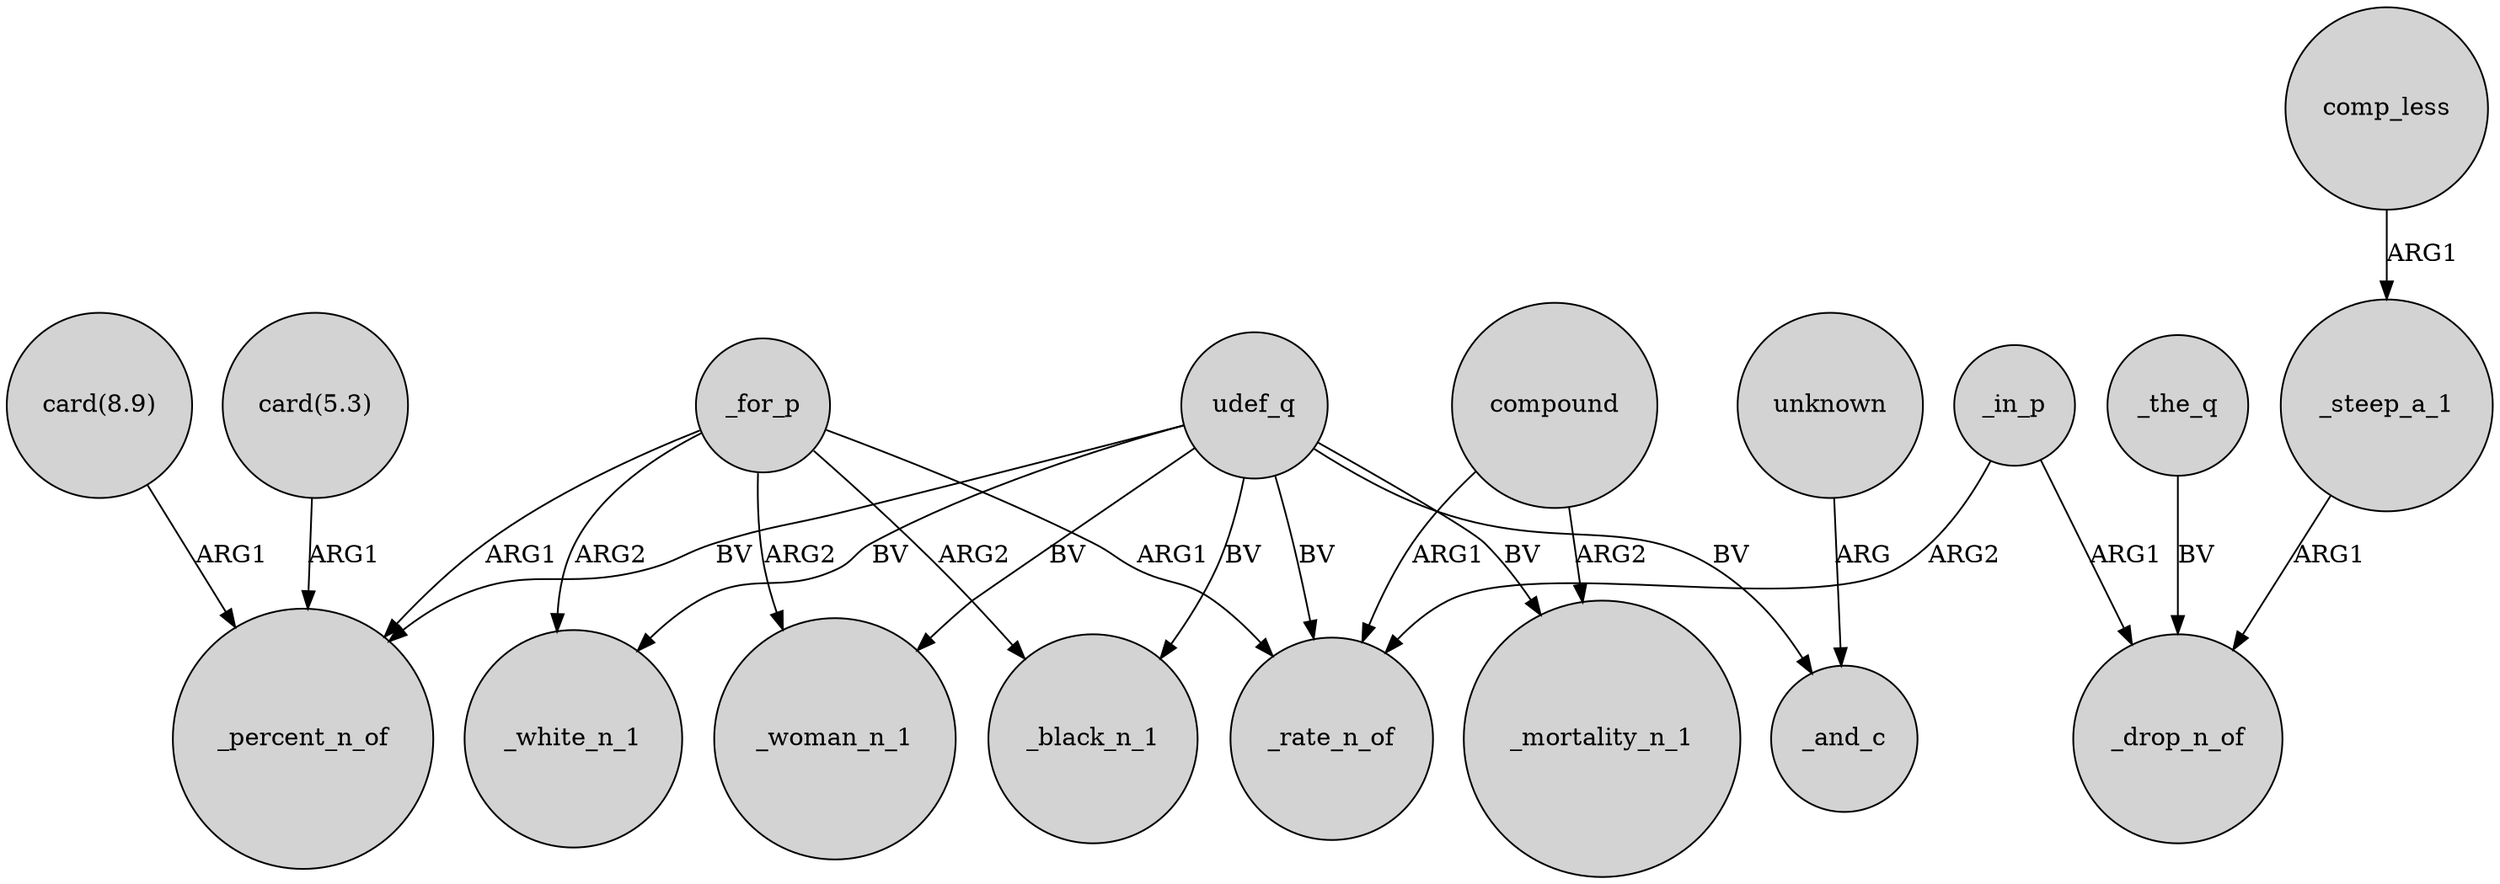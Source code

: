 digraph {
	node [shape=circle style=filled]
	"card(8.9)" -> _percent_n_of [label=ARG1]
	udef_q -> _woman_n_1 [label=BV]
	_in_p -> _rate_n_of [label=ARG2]
	_for_p -> _rate_n_of [label=ARG1]
	_in_p -> _drop_n_of [label=ARG1]
	_for_p -> _white_n_1 [label=ARG2]
	compound -> _rate_n_of [label=ARG1]
	_for_p -> _woman_n_1 [label=ARG2]
	udef_q -> _white_n_1 [label=BV]
	udef_q -> _rate_n_of [label=BV]
	"card(5.3)" -> _percent_n_of [label=ARG1]
	unknown -> _and_c [label=ARG]
	_for_p -> _percent_n_of [label=ARG1]
	_for_p -> _black_n_1 [label=ARG2]
	udef_q -> _black_n_1 [label=BV]
	udef_q -> _mortality_n_1 [label=BV]
	comp_less -> _steep_a_1 [label=ARG1]
	_the_q -> _drop_n_of [label=BV]
	udef_q -> _percent_n_of [label=BV]
	udef_q -> _and_c [label=BV]
	_steep_a_1 -> _drop_n_of [label=ARG1]
	compound -> _mortality_n_1 [label=ARG2]
}
